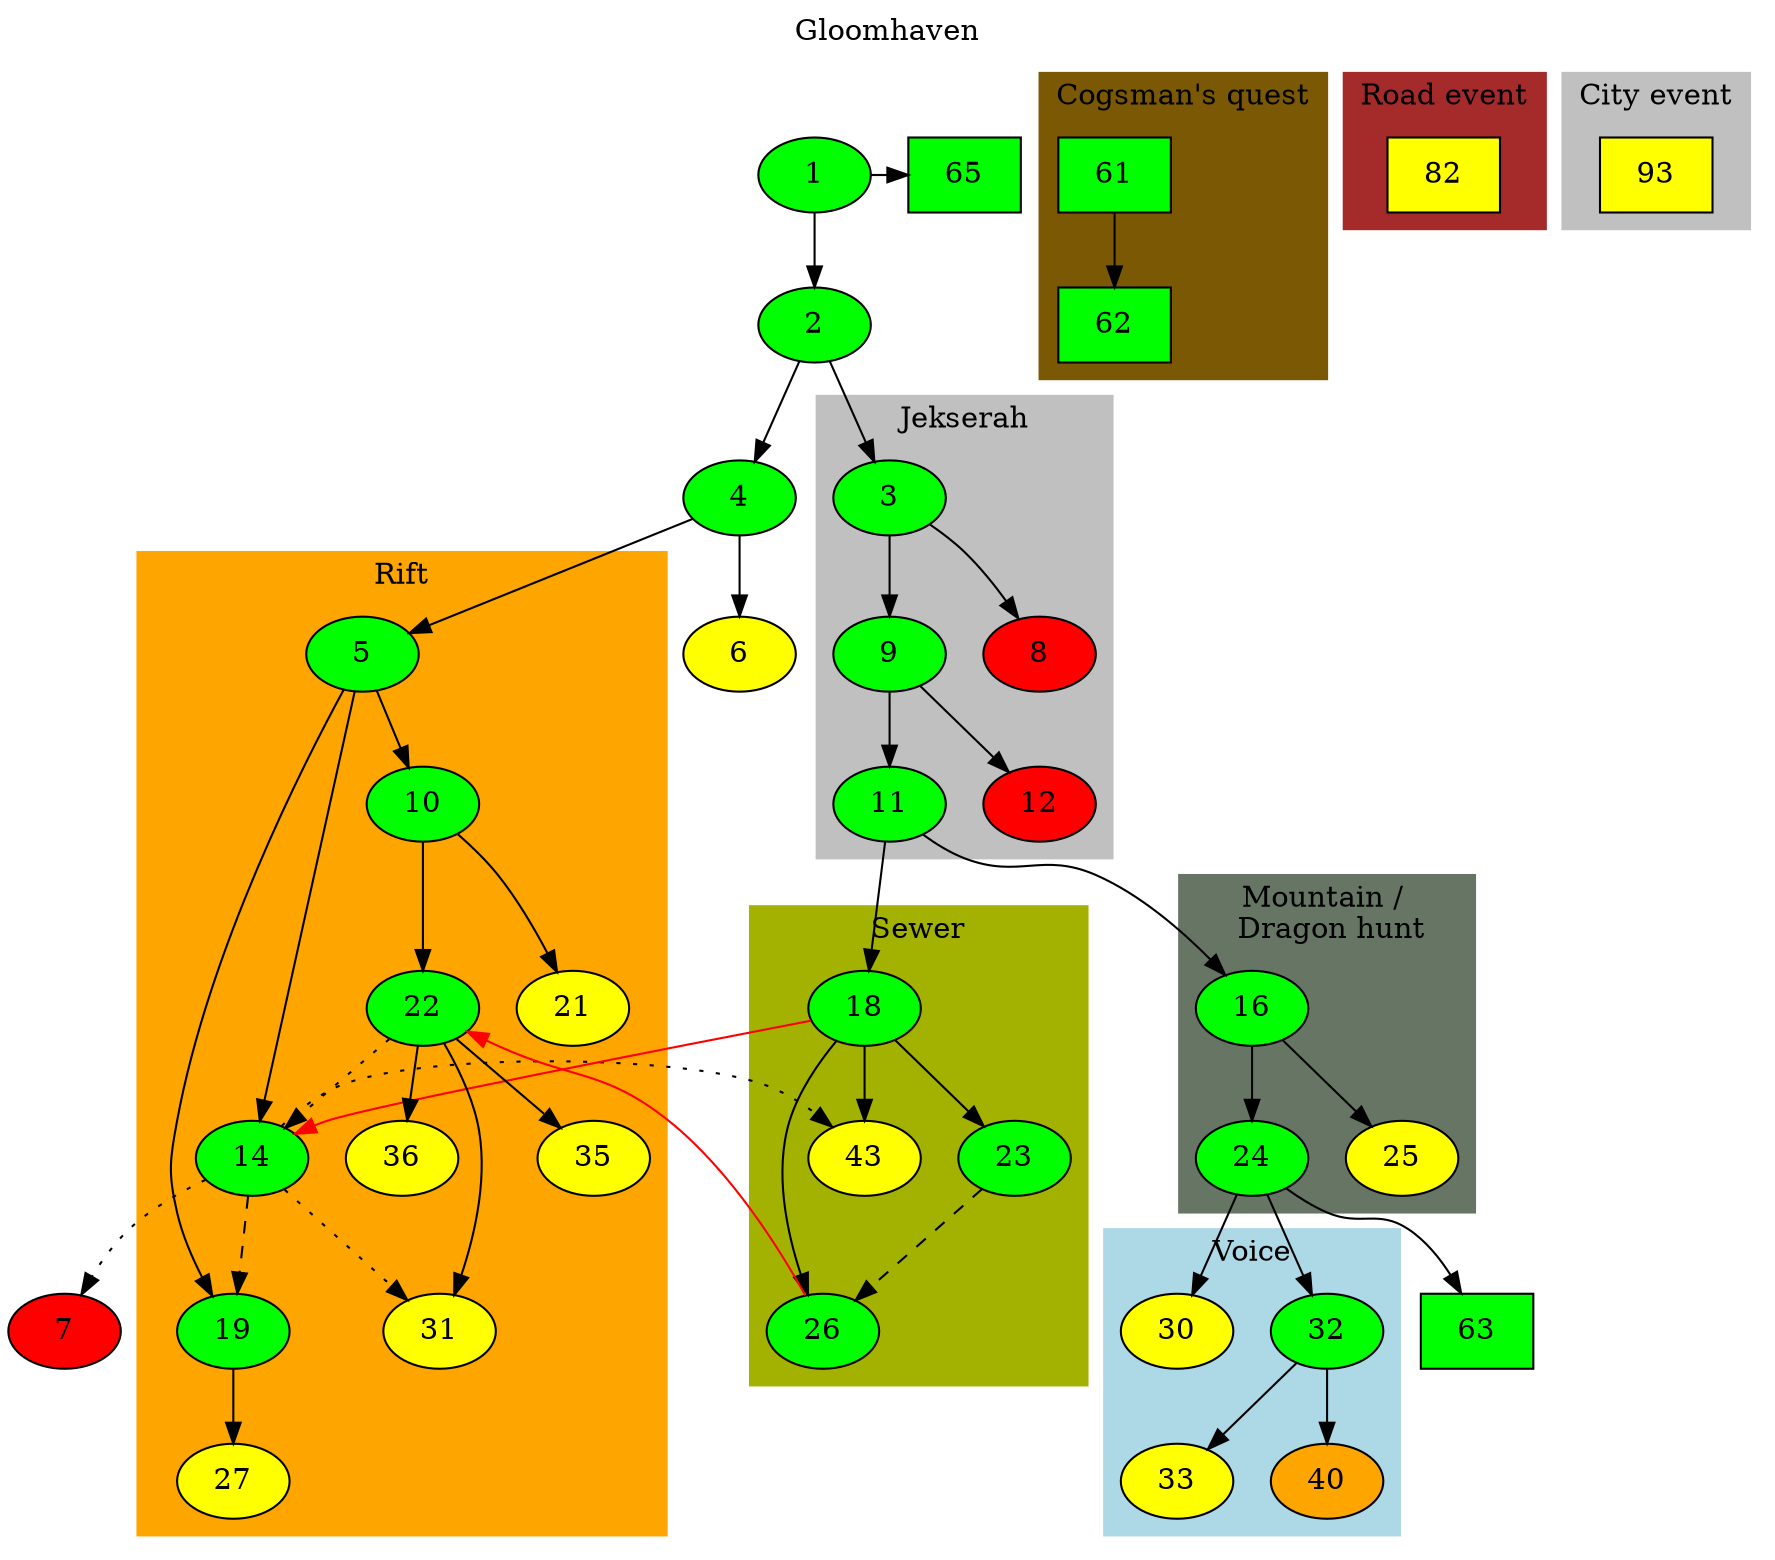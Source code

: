 digraph world {
	label="Gloomhaven";
	labelloc="top";

	# Normal, completed
	1,2,3,4,5,9,10,11,14,16,18,19,22,23,24,26,32 [style=filled fillcolor="green"];
	# Normal, incomplete
	6,21,25,27,30,31,33,35,36,43 [style=filled fillcolor="yellow"];
	# Normal, incomplete, requirements not met
	40 [style=filled fillcolor="orange"];
	# Normal, uncompletable
	7,8,12 [style=filled fillcolor="red"];

	# Side, completed
	## Personal quest
	61,62 [style=filled fillcolor="green" shape=box]; 
	## Random reward
	63,65 [style=filled fillcolor="green" shape=box]; 
	{rank=same; 1 65;}

	# Side, incomplete
	# Road
	82,93 [style=filled fillcolor="yellow" shape=box]; 

	1 -> 2;
	1 -> 65;

	2 -> 3;
	2 -> 4;
	4 -> 5;
	4 -> 6;
	14 -> 7 [style="dotted"]; # Reference
	14 -> 31 [style="dotted"]; # Reference
	14 -> 43 [style="dotted"]; # Reference
	11 -> 16;
	11 -> 18;
	18 -> 14 [color="red"];
	26 -> 22 [color="red"];
	23 -> 26 [style="dashed"]; # Unlocked 
	24 -> 63;

	subgraph cluster_0 {
		label = "Jekserah";
		style = "filled";
		color = "grey";
		3 -> 8;
		3 -> 9;
		9 -> 11;
		9 -> 12;
	}

	subgraph cluster_1 {
		label = "Rift";
		style = "filled";
		color = "orange";
		5 -> 10;
		5 -> 14;
		5 -> 19;
		14 -> 19 [style="dashed"]; # Unlocks
		19 -> 27;
		10 -> 21;
		10 -> 22;
		22 -> 14 [style="dotted"]; # Reference
		22 -> 31;
		22 -> 35;
		22 -> 36;
	}

	subgraph cluster_2 {
		label = "Mountain / \n Dragon hunt";
		style = "filled";
		color = "#677664";
		16 -> 24;
		16 -> 25;
	}

	subgraph cluster_3 {
		label = "Voice";
		style = "filled";
		color = "lightblue";
		24 -> 32;
		24 -> 30;
		32 -> 33;
		32 -> 40;
	}

	subgraph cluster_4 {
		label = "Sewer";
		style = "filled";
		color = "#a3b201";
		18 -> 23;
		18 -> 26;
		18 -> 43;
	}

	subgraph cluster_10 {
		label = "Cogsman's quest";
		style = "filled";
		color = "#7b5804";
		61 -> 62;
	}

	subgraph cluster_20 {
		label = "City event";
		style = "filled";
		color = "grey";
		93;
	}

	subgraph cluster_21 {
		label = "Road event";
		style = "filled";
		color = "brown";
		82;
	}
}
